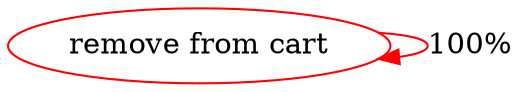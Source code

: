digraph {
	"remove from cart" [label="remove from cart" color=red shape=oval]
	"remove from cart" [label="remove from cart" color=red shape=oval]
	"remove from cart" -> "remove from cart" [label="100%" color=red shape=oval]
}
